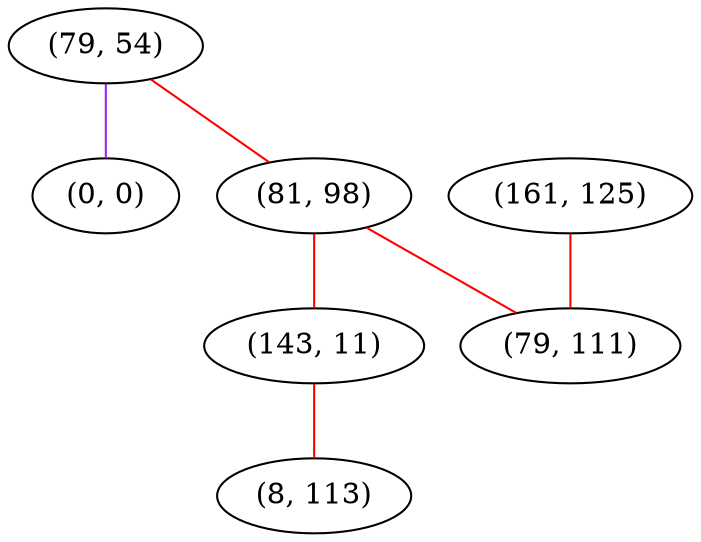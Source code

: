 graph "" {
"(79, 54)";
"(0, 0)";
"(81, 98)";
"(143, 11)";
"(8, 113)";
"(161, 125)";
"(79, 111)";
"(79, 54)" -- "(81, 98)"  [color=red, key=0, weight=1];
"(79, 54)" -- "(0, 0)"  [color=purple, key=0, weight=4];
"(81, 98)" -- "(143, 11)"  [color=red, key=0, weight=1];
"(81, 98)" -- "(79, 111)"  [color=red, key=0, weight=1];
"(143, 11)" -- "(8, 113)"  [color=red, key=0, weight=1];
"(161, 125)" -- "(79, 111)"  [color=red, key=0, weight=1];
}
